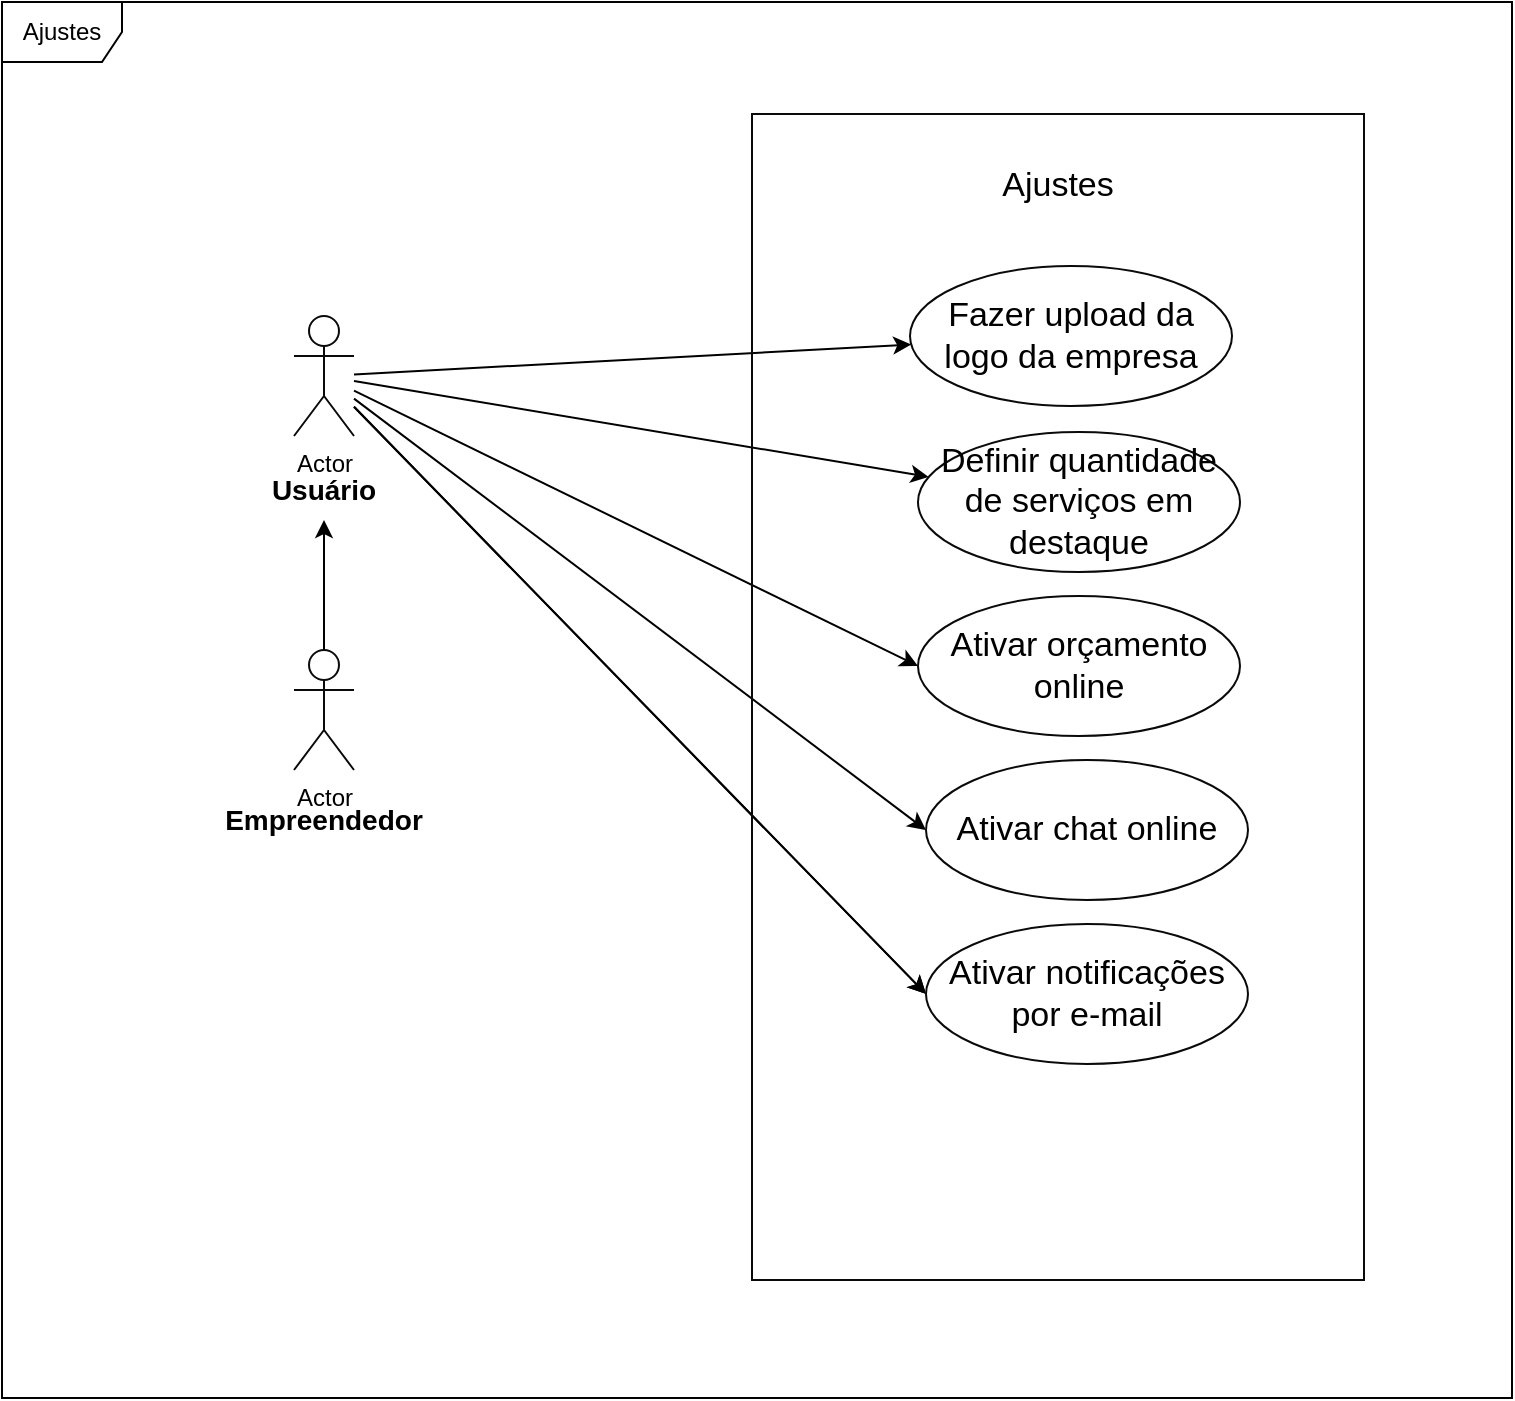 <mxfile>
    <diagram id="DLjmupUZ2m6u4R_Xzwk4" name="Page-1">
        <mxGraphModel dx="1189" dy="603" grid="0" gridSize="10" guides="1" tooltips="1" connect="1" arrows="1" fold="1" page="1" pageScale="1" pageWidth="850" pageHeight="1100" background="#ffffff" math="0" shadow="0">
            <root>
                <mxCell id="0"/>
                <mxCell id="1" parent="0"/>
                <mxCell id="22" value="Ajustes" style="shape=umlFrame;whiteSpace=wrap;html=1;strokeColor=#000000;" parent="1" vertex="1">
                    <mxGeometry x="54" y="67" width="755" height="698" as="geometry"/>
                </mxCell>
                <mxCell id="61" style="edgeStyle=none;html=1;strokeColor=#000000;" parent="1" source="23" target="33" edge="1">
                    <mxGeometry relative="1" as="geometry"/>
                </mxCell>
                <mxCell id="62" style="edgeStyle=none;html=1;strokeColor=#000000;" parent="1" source="23" target="52" edge="1">
                    <mxGeometry relative="1" as="geometry"/>
                </mxCell>
                <mxCell id="63" style="edgeStyle=none;html=1;entryX=0;entryY=0.5;entryDx=0;entryDy=0;strokeColor=#000000;" parent="1" source="23" target="36" edge="1">
                    <mxGeometry relative="1" as="geometry"/>
                </mxCell>
                <mxCell id="64" style="edgeStyle=none;html=1;entryX=0;entryY=0.5;entryDx=0;entryDy=0;strokeColor=#000000;" parent="1" source="23" target="34" edge="1">
                    <mxGeometry relative="1" as="geometry"/>
                </mxCell>
                <mxCell id="66" style="edgeStyle=none;html=1;entryX=0;entryY=0.5;entryDx=0;entryDy=0;" edge="1" parent="1" source="23" target="65">
                    <mxGeometry relative="1" as="geometry"/>
                </mxCell>
                <mxCell id="67" style="edgeStyle=none;html=1;entryX=0;entryY=0.5;entryDx=0;entryDy=0;strokeColor=#000000;" edge="1" parent="1" source="23" target="65">
                    <mxGeometry relative="1" as="geometry"/>
                </mxCell>
                <mxCell id="23" value="Actor" style="shape=umlActor;verticalLabelPosition=bottom;verticalAlign=top;html=1;strokeColor=#0A0A0A;" parent="1" vertex="1">
                    <mxGeometry x="200" y="224" width="30" height="60" as="geometry"/>
                </mxCell>
                <mxCell id="24" value="&lt;font size=&quot;1&quot; color=&quot;#000000&quot;&gt;&lt;b style=&quot;font-size: 14px;&quot;&gt;Usuário&lt;/b&gt;&lt;/font&gt;" style="text;html=1;align=center;verticalAlign=middle;whiteSpace=wrap;rounded=0;" parent="1" vertex="1">
                    <mxGeometry x="185" y="296" width="60" height="30" as="geometry"/>
                </mxCell>
                <mxCell id="31" value="" style="edgeStyle=none;html=1;strokeColor=#000000;fontSize=14;fontColor=#000000;" parent="1" source="25" target="24" edge="1">
                    <mxGeometry relative="1" as="geometry"/>
                </mxCell>
                <mxCell id="25" value="Actor" style="shape=umlActor;verticalLabelPosition=bottom;verticalAlign=top;html=1;strokeColor=#0A0A0A;" parent="1" vertex="1">
                    <mxGeometry x="200" y="391" width="30" height="60" as="geometry"/>
                </mxCell>
                <mxCell id="26" value="&lt;font size=&quot;1&quot; color=&quot;#000000&quot;&gt;&lt;b style=&quot;font-size: 14px;&quot;&gt;Empreendedor&lt;/b&gt;&lt;/font&gt;" style="text;html=1;align=center;verticalAlign=middle;whiteSpace=wrap;rounded=0;" parent="1" vertex="1">
                    <mxGeometry x="157" y="461" width="116" height="30" as="geometry"/>
                </mxCell>
                <mxCell id="29" value="" style="rounded=0;whiteSpace=wrap;html=1;strokeColor=#0A0A0A;fontSize=14;fontColor=#000000;fillColor=none;" parent="1" vertex="1">
                    <mxGeometry x="429" y="123" width="306" height="583" as="geometry"/>
                </mxCell>
                <mxCell id="32" value="&lt;span style=&quot;font-size: 17px;&quot;&gt;Ajustes&lt;/span&gt;" style="text;html=1;strokeColor=none;fillColor=none;align=center;verticalAlign=middle;whiteSpace=wrap;rounded=0;fontSize=14;fontColor=#000000;" parent="1" vertex="1">
                    <mxGeometry x="552" y="144" width="60" height="30" as="geometry"/>
                </mxCell>
                <mxCell id="33" value="Fazer upload da logo da empresa" style="ellipse;whiteSpace=wrap;html=1;strokeColor=#0A0A0A;fontSize=17;fontColor=#000000;fillColor=none;" parent="1" vertex="1">
                    <mxGeometry x="508" y="199" width="161" height="70" as="geometry"/>
                </mxCell>
                <mxCell id="34" value="Ativar chat online" style="ellipse;whiteSpace=wrap;html=1;strokeColor=#0A0A0A;fontSize=17;fontColor=#000000;fillColor=none;" parent="1" vertex="1">
                    <mxGeometry x="516" y="446" width="161" height="70" as="geometry"/>
                </mxCell>
                <mxCell id="36" value="Ativar orçamento online" style="ellipse;whiteSpace=wrap;html=1;strokeColor=#0A0A0A;fontSize=17;fontColor=#000000;fillColor=none;" parent="1" vertex="1">
                    <mxGeometry x="512" y="364" width="161" height="70" as="geometry"/>
                </mxCell>
                <mxCell id="52" value="Definir quantidade de serviços em destaque" style="ellipse;whiteSpace=wrap;html=1;strokeColor=#0A0A0A;fontSize=17;fontColor=#000000;fillColor=none;" parent="1" vertex="1">
                    <mxGeometry x="512" y="282" width="161" height="70" as="geometry"/>
                </mxCell>
                <mxCell id="65" value="Ativar notificações por e-mail" style="ellipse;whiteSpace=wrap;html=1;strokeColor=#0A0A0A;fontSize=17;fontColor=#000000;fillColor=none;" vertex="1" parent="1">
                    <mxGeometry x="516" y="528" width="161" height="70" as="geometry"/>
                </mxCell>
            </root>
        </mxGraphModel>
    </diagram>
</mxfile>